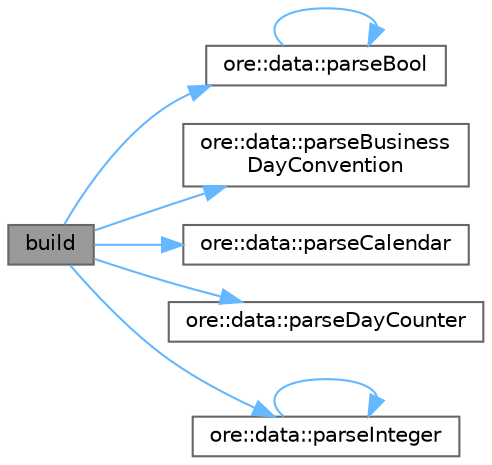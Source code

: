 digraph "build"
{
 // INTERACTIVE_SVG=YES
 // LATEX_PDF_SIZE
  bgcolor="transparent";
  edge [fontname=Helvetica,fontsize=10,labelfontname=Helvetica,labelfontsize=10];
  node [fontname=Helvetica,fontsize=10,shape=box,height=0.2,width=0.4];
  rankdir="LR";
  Node1 [label="build",height=0.2,width=0.4,color="gray40", fillcolor="grey60", style="filled", fontcolor="black",tooltip=" "];
  Node1 -> Node2 [color="steelblue1",style="solid"];
  Node2 [label="ore::data::parseBool",height=0.2,width=0.4,color="grey40", fillcolor="white", style="filled",URL="$group__utilities.html#ga94621f11193864fa1338296232dc5be9",tooltip="Convert text to bool."];
  Node2 -> Node2 [color="steelblue1",style="solid"];
  Node1 -> Node3 [color="steelblue1",style="solid"];
  Node3 [label="ore::data::parseBusiness\lDayConvention",height=0.2,width=0.4,color="grey40", fillcolor="white", style="filled",URL="$group__utilities.html#ga86adcf55f91e340ff40783964666e732",tooltip="Convert text to QuantLib::BusinessDayConvention."];
  Node1 -> Node4 [color="steelblue1",style="solid"];
  Node4 [label="ore::data::parseCalendar",height=0.2,width=0.4,color="grey40", fillcolor="white", style="filled",URL="$group__utilities.html#ga0f72d6fcccae10a674bdcd5095200f14",tooltip="Convert text to QuantLib::Calendar."];
  Node1 -> Node5 [color="steelblue1",style="solid"];
  Node5 [label="ore::data::parseDayCounter",height=0.2,width=0.4,color="grey40", fillcolor="white", style="filled",URL="$group__utilities.html#gaefb008d0de256c79140545d9c7549093",tooltip="Convert text to QuantLib::DayCounter."];
  Node1 -> Node6 [color="steelblue1",style="solid"];
  Node6 [label="ore::data::parseInteger",height=0.2,width=0.4,color="grey40", fillcolor="white", style="filled",URL="$group__utilities.html#gaecd67eda4fb5f4859bb8f6d383547721",tooltip="Convert text to QuantLib::Integer."];
  Node6 -> Node6 [color="steelblue1",style="solid"];
}
